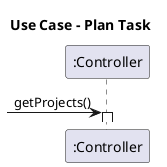 @startuml

title "Use Case - Plan Task"

-> ":Controller": getProjects()
activate ":Controller"




@enduml
